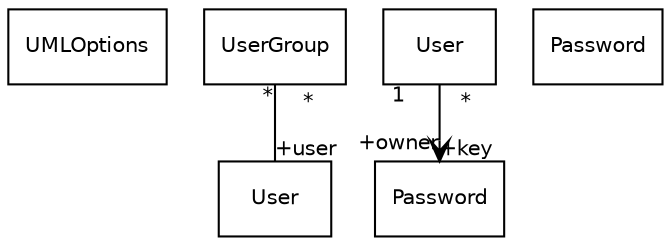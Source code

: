 #!/usr/local/bin/dot
#
# Class diagram 
# Generated by $Id$
#

digraph G {
	edge [fontname="Helvetica",fontsize=10,labelfontname="Helvetica",labelfontsize=10];
	node [fontname="Helvetica",fontsize=10,shape=record];
	// a.b.c.UMLOptions
	c0 [label="UMLOptions", fontname="Helvetica", fontcolor="black", fontsize=10.0];
	// a.b.c.UserGroup
	c1 [label="UserGroup", fontname="Helvetica", fontcolor="black", fontsize=10.0];
	// a.b.c.UserGroup assoc User
	c1 -> c2 [taillabel="*", label="", headlabel="*\n\n+user ", fontname="Helvetica", fontcolor="black", fontsize=10.0, color="black", arrowhead=none];
	// a.b.c.User
	c3 [label="User", fontname="Helvetica", fontcolor="black", fontsize=10.0];
	// a.b.c.User navassoc Password
	c3 -> c4 [taillabel="1\n\n+owner\r", label="", headlabel="*\n\n+key", fontname="Helvetica", fontcolor="black", fontsize=10.0, color="black", arrowhead=open];
	// a.b.c.Password
	c5 [label="Password", fontname="Helvetica", fontcolor="black", fontsize=10.0];
	// Password
	c4[label="Password", fontname="Helvetica", fontcolor="black", fontsize=10.0];
	// User
	c2[label="User", fontname="Helvetica", fontcolor="black", fontsize=10.0];
}

